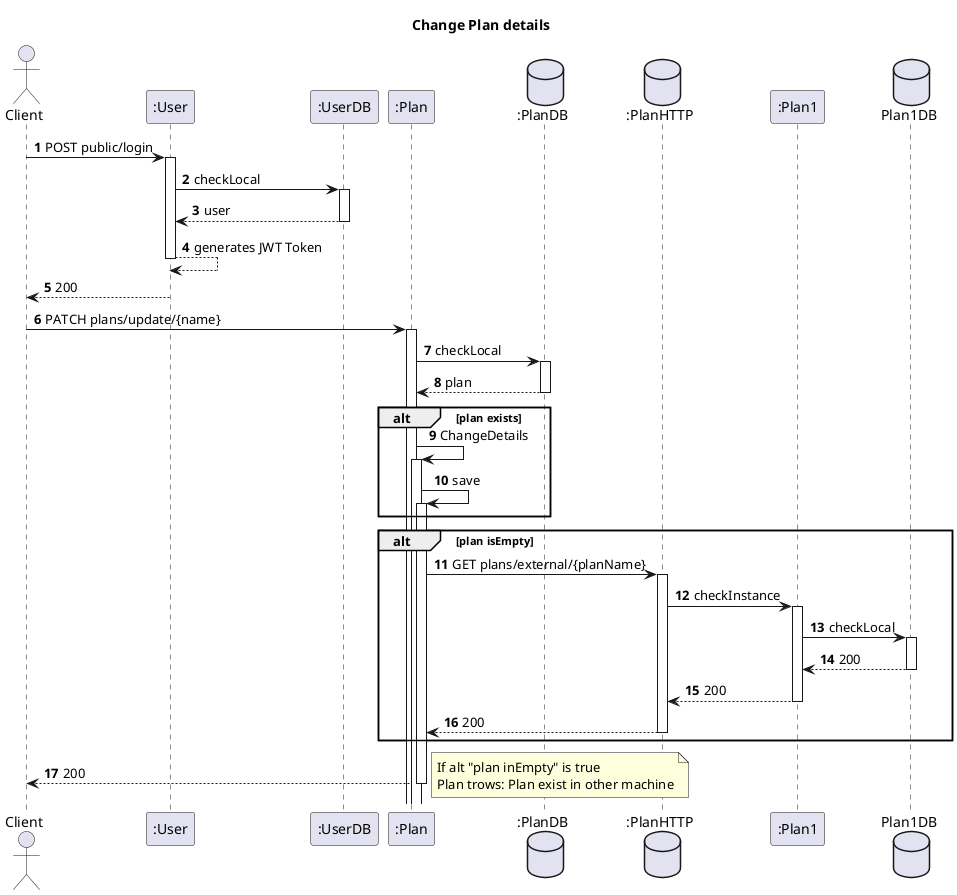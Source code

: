 @startuml
'https://plantuml.com/sequence-diagram
autoactivate on
autonumber
title  Change Plan details

autonumber

actor "Client" as Ac
participant ":User" as User
participant ":UserDB" as Udb

participant ":Plan" as Plan
database ":PlanDB" as PDB
database ":PlanHTTP" as PHTTP
participant ":Plan1" as Plan1
database "Plan1DB" as PDB1




Ac->User: POST public/login
User->Udb:checkLocal
Udb-->User:user
User-->User:generates JWT Token
User-->Ac:200
Ac->Plan:PATCH plans/update/{name}
Plan->PDB:checkLocal
PDB-->Plan:plan
alt plan exists
Plan->Plan:ChangeDetails
Plan->Plan:save

end

alt plan isEmpty
Plan->PHTTP:GET plans/external/{planName}
PHTTP->Plan1:checkInstance
Plan1->PDB1:checkLocal

PDB1-->Plan1:200
deactivate PDB1
Plan1-->PHTTP:200
PHTTP-->Plan:200
end

Plan-->Ac:200

note right
If alt "plan inEmpty" is true
Plan trows: Plan exist in other machine
end note


@enduml